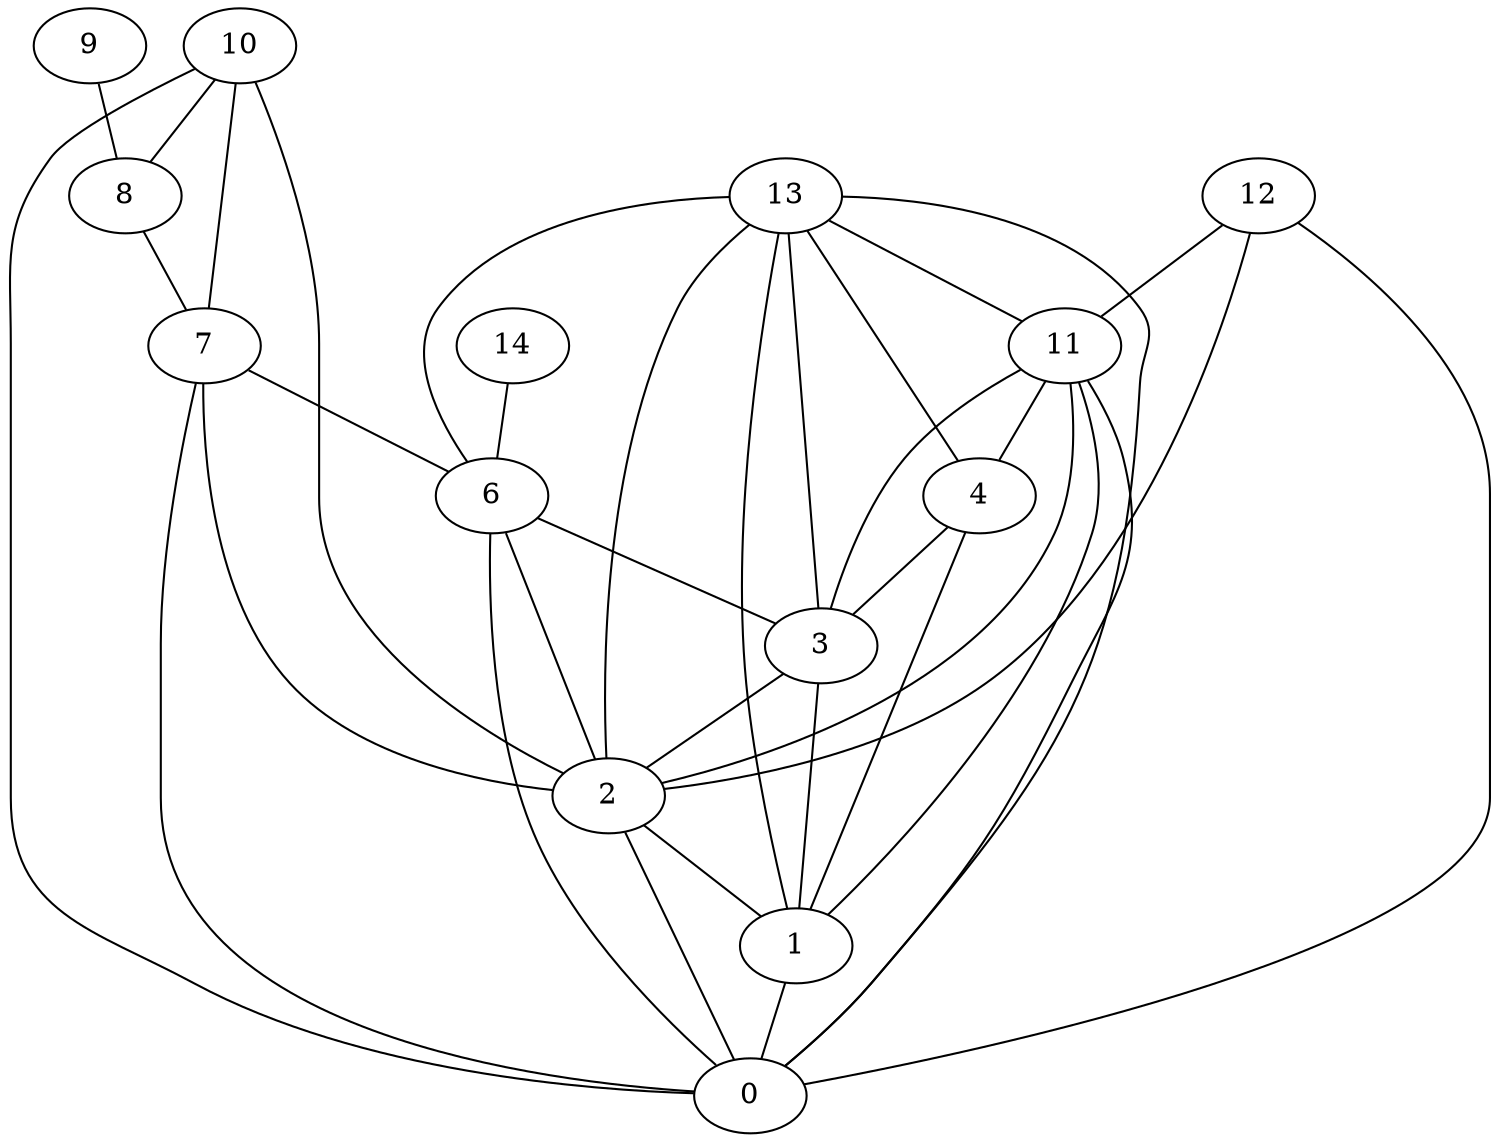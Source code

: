 digraph "sensornet-topology" {
label = "";
rankdir="BT";"0"->"1" [arrowhead = "both"] 
"0"->"2" [arrowhead = "both"] 
"0"->"6" [arrowhead = "both"] 
"0"->"7" [arrowhead = "both"] 
"0"->"10" [arrowhead = "both"] 
"0"->"11" [arrowhead = "both"] 
"0"->"12" [arrowhead = "both"] 
"0"->"13" [arrowhead = "both"] 
"1"->"2" [arrowhead = "both"] 
"1"->"3" [arrowhead = "both"] 
"1"->"4" [arrowhead = "both"] 
"1"->"11" [arrowhead = "both"] 
"1"->"13" [arrowhead = "both"] 
"2"->"3" [arrowhead = "both"] 
"2"->"6" [arrowhead = "both"] 
"2"->"7" [arrowhead = "both"] 
"2"->"10" [arrowhead = "both"] 
"2"->"11" [arrowhead = "both"] 
"2"->"12" [arrowhead = "both"] 
"2"->"13" [arrowhead = "both"] 
"3"->"4" [arrowhead = "both"] 
"3"->"6" [arrowhead = "both"] 
"3"->"11" [arrowhead = "both"] 
"3"->"13" [arrowhead = "both"] 
"4"->"11" [arrowhead = "both"] 
"4"->"13" [arrowhead = "both"] 
"6"->"7" [arrowhead = "both"] 
"6"->"13" [arrowhead = "both"] 
"6"->"14" [arrowhead = "both"] 
"7"->"8" [arrowhead = "both"] 
"7"->"10" [arrowhead = "both"] 
"8"->"9" [arrowhead = "both"] 
"8"->"10" [arrowhead = "both"] 
"11"->"12" [arrowhead = "both"] 
"11"->"13" [arrowhead = "both"] 
}